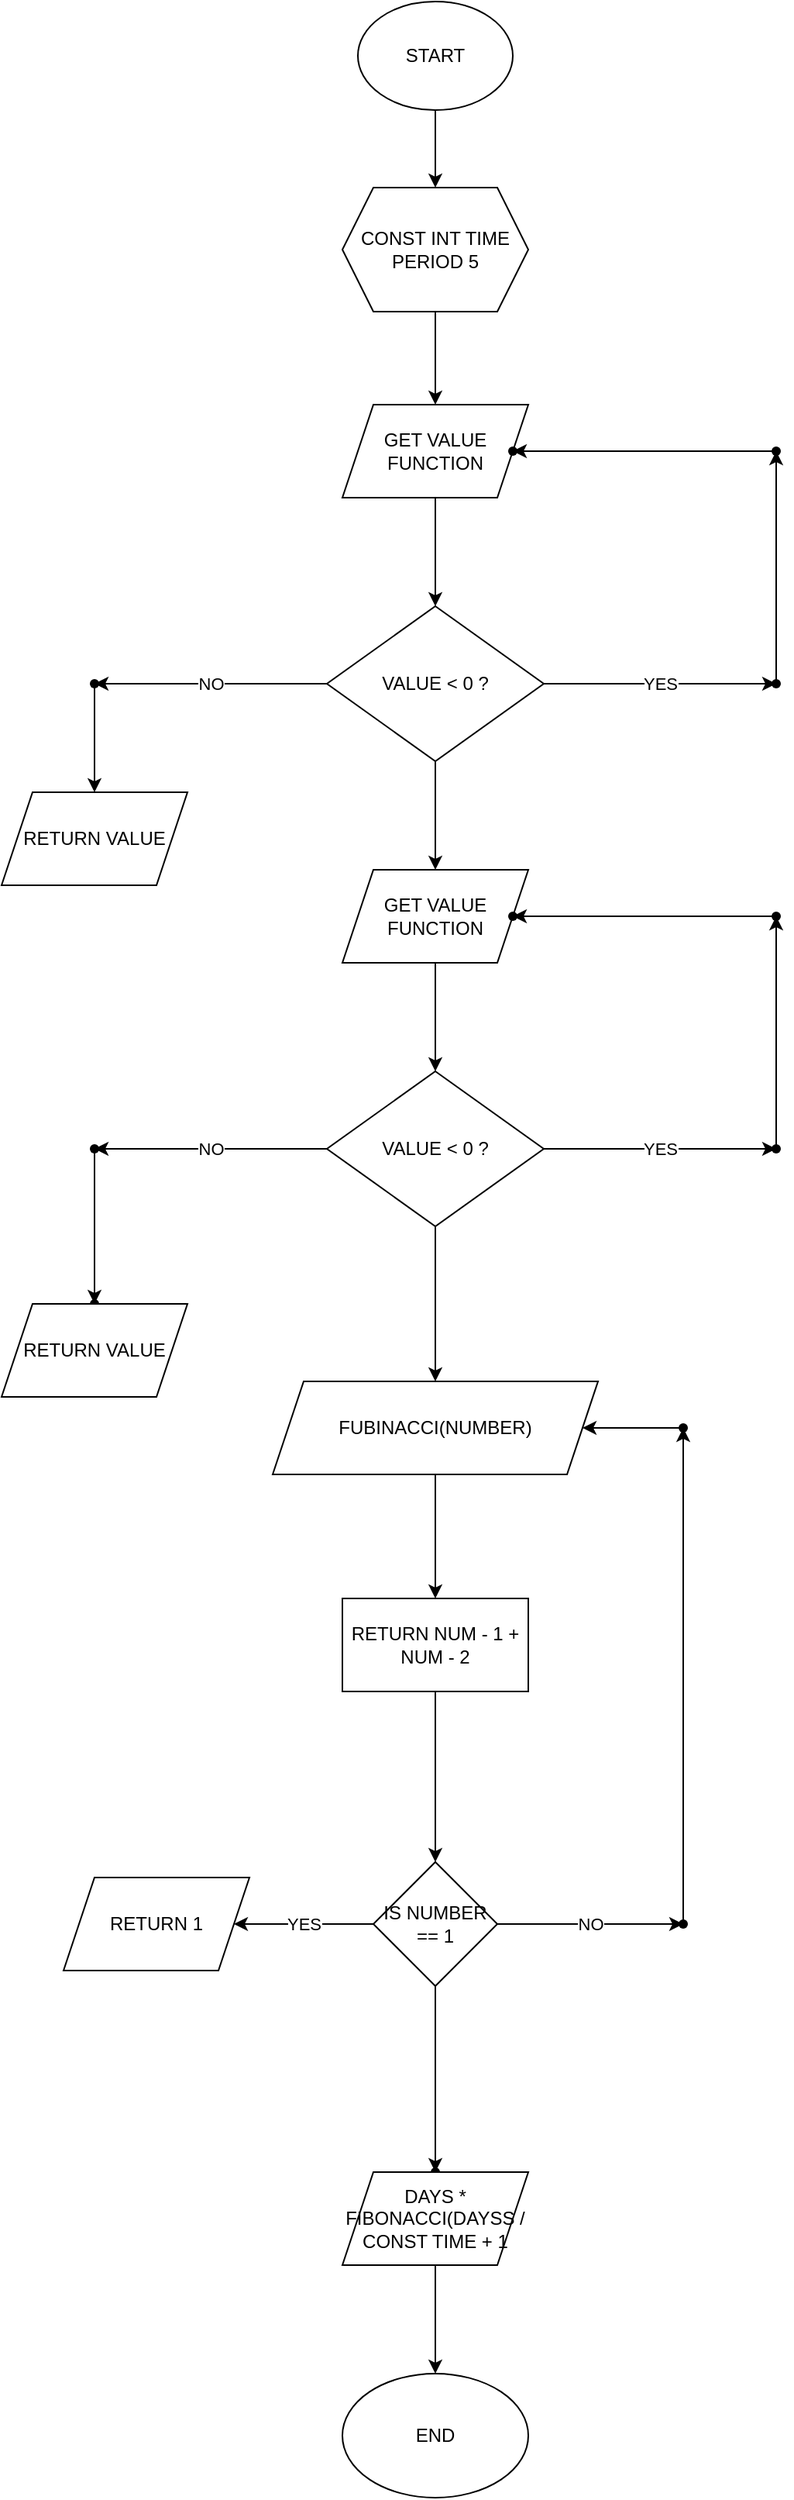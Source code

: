 <mxfile>
    <diagram id="3LU5rxNUIwhBozHLM5X3" name="Page-1">
        <mxGraphModel dx="898" dy="430" grid="1" gridSize="10" guides="1" tooltips="1" connect="1" arrows="1" fold="1" page="1" pageScale="1" pageWidth="2000" pageHeight="2000" math="0" shadow="0">
            <root>
                <mxCell id="0"/>
                <mxCell id="1" parent="0"/>
                <mxCell id="4" value="&lt;br&gt;&lt;br&gt;&lt;br&gt;&lt;br&gt;&lt;br&gt;&lt;br&gt;&lt;br&gt;" style="edgeStyle=none;html=1;" edge="1" parent="1" source="2">
                    <mxGeometry relative="1" as="geometry">
                        <mxPoint x="980" y="250" as="targetPoint"/>
                    </mxGeometry>
                </mxCell>
                <mxCell id="2" value="START" style="ellipse;whiteSpace=wrap;html=1;" vertex="1" parent="1">
                    <mxGeometry x="930" y="130" width="100" height="70" as="geometry"/>
                </mxCell>
                <mxCell id="39" value="" style="edgeStyle=none;html=1;" edge="1" parent="1" source="37" target="42">
                    <mxGeometry relative="1" as="geometry">
                        <mxPoint x="980" y="420" as="targetPoint"/>
                    </mxGeometry>
                </mxCell>
                <mxCell id="37" value="CONST INT TIME&lt;br&gt;PERIOD 5" style="shape=hexagon;perimeter=hexagonPerimeter2;whiteSpace=wrap;html=1;fixedSize=1;" vertex="1" parent="1">
                    <mxGeometry x="920" y="250" width="120" height="80" as="geometry"/>
                </mxCell>
                <mxCell id="44" value="" style="edgeStyle=none;html=1;" edge="1" parent="1" source="42" target="43">
                    <mxGeometry relative="1" as="geometry"/>
                </mxCell>
                <mxCell id="42" value="GET VALUE FUNCTION" style="shape=parallelogram;perimeter=parallelogramPerimeter;whiteSpace=wrap;html=1;fixedSize=1;" vertex="1" parent="1">
                    <mxGeometry x="920" y="390" width="120" height="60" as="geometry"/>
                </mxCell>
                <mxCell id="47" value="NO" style="edgeStyle=none;html=1;" edge="1" parent="1" source="43" target="46">
                    <mxGeometry relative="1" as="geometry"/>
                </mxCell>
                <mxCell id="49" value="YES" style="edgeStyle=none;html=1;" edge="1" parent="1" source="43" target="48">
                    <mxGeometry relative="1" as="geometry"/>
                </mxCell>
                <mxCell id="64" value="" style="edgeStyle=none;html=1;" edge="1" parent="1" source="43" target="56">
                    <mxGeometry relative="1" as="geometry"/>
                </mxCell>
                <mxCell id="43" value="VALUE &amp;lt; 0 ?" style="rhombus;whiteSpace=wrap;html=1;" vertex="1" parent="1">
                    <mxGeometry x="910" y="520" width="140" height="100" as="geometry"/>
                </mxCell>
                <mxCell id="66" value="" style="edgeStyle=none;html=1;" edge="1" parent="1" source="46" target="65">
                    <mxGeometry relative="1" as="geometry"/>
                </mxCell>
                <mxCell id="46" value="" style="shape=waypoint;sketch=0;size=6;pointerEvents=1;points=[];fillColor=default;resizable=0;rotatable=0;perimeter=centerPerimeter;snapToPoint=1;" vertex="1" parent="1">
                    <mxGeometry x="750" y="560" width="20" height="20" as="geometry"/>
                </mxCell>
                <mxCell id="51" value="" style="edgeStyle=none;html=1;" edge="1" parent="1" source="48" target="50">
                    <mxGeometry relative="1" as="geometry"/>
                </mxCell>
                <mxCell id="48" value="" style="shape=waypoint;sketch=0;size=6;pointerEvents=1;points=[];fillColor=default;resizable=0;rotatable=0;perimeter=centerPerimeter;snapToPoint=1;" vertex="1" parent="1">
                    <mxGeometry x="1190" y="560" width="20" height="20" as="geometry"/>
                </mxCell>
                <mxCell id="53" value="" style="edgeStyle=none;html=1;" edge="1" parent="1" source="50" target="52">
                    <mxGeometry relative="1" as="geometry"/>
                </mxCell>
                <mxCell id="50" value="" style="shape=waypoint;sketch=0;size=6;pointerEvents=1;points=[];fillColor=default;resizable=0;rotatable=0;perimeter=centerPerimeter;snapToPoint=1;" vertex="1" parent="1">
                    <mxGeometry x="1190" y="410" width="20" height="20" as="geometry"/>
                </mxCell>
                <mxCell id="52" value="" style="shape=waypoint;sketch=0;size=6;pointerEvents=1;points=[];fillColor=default;resizable=0;rotatable=0;perimeter=centerPerimeter;snapToPoint=1;" vertex="1" parent="1">
                    <mxGeometry x="1020" y="410" width="20" height="20" as="geometry"/>
                </mxCell>
                <mxCell id="55" value="" style="edgeStyle=none;html=1;" edge="1" parent="1" source="56" target="58">
                    <mxGeometry relative="1" as="geometry"/>
                </mxCell>
                <mxCell id="56" value="GET VALUE FUNCTION" style="shape=parallelogram;perimeter=parallelogramPerimeter;whiteSpace=wrap;html=1;fixedSize=1;" vertex="1" parent="1">
                    <mxGeometry x="920" y="690" width="120" height="60" as="geometry"/>
                </mxCell>
                <mxCell id="57" value="YES" style="edgeStyle=none;html=1;" edge="1" parent="1" source="58" target="60">
                    <mxGeometry relative="1" as="geometry"/>
                </mxCell>
                <mxCell id="68" value="NO" style="edgeStyle=none;html=1;" edge="1" parent="1" source="58" target="67">
                    <mxGeometry relative="1" as="geometry"/>
                </mxCell>
                <mxCell id="73" value="" style="edgeStyle=none;html=1;" edge="1" parent="1" source="58" target="72">
                    <mxGeometry relative="1" as="geometry"/>
                </mxCell>
                <mxCell id="58" value="VALUE &amp;lt; 0 ?" style="rhombus;whiteSpace=wrap;html=1;" vertex="1" parent="1">
                    <mxGeometry x="910" y="820" width="140" height="100" as="geometry"/>
                </mxCell>
                <mxCell id="59" value="" style="edgeStyle=none;html=1;" edge="1" parent="1" source="60" target="62">
                    <mxGeometry relative="1" as="geometry"/>
                </mxCell>
                <mxCell id="60" value="" style="shape=waypoint;sketch=0;size=6;pointerEvents=1;points=[];fillColor=default;resizable=0;rotatable=0;perimeter=centerPerimeter;snapToPoint=1;" vertex="1" parent="1">
                    <mxGeometry x="1190" y="860" width="20" height="20" as="geometry"/>
                </mxCell>
                <mxCell id="61" value="" style="edgeStyle=none;html=1;" edge="1" parent="1" source="62" target="63">
                    <mxGeometry relative="1" as="geometry"/>
                </mxCell>
                <mxCell id="62" value="" style="shape=waypoint;sketch=0;size=6;pointerEvents=1;points=[];fillColor=default;resizable=0;rotatable=0;perimeter=centerPerimeter;snapToPoint=1;" vertex="1" parent="1">
                    <mxGeometry x="1190" y="710" width="20" height="20" as="geometry"/>
                </mxCell>
                <mxCell id="63" value="" style="shape=waypoint;sketch=0;size=6;pointerEvents=1;points=[];fillColor=default;resizable=0;rotatable=0;perimeter=centerPerimeter;snapToPoint=1;" vertex="1" parent="1">
                    <mxGeometry x="1020" y="710" width="20" height="20" as="geometry"/>
                </mxCell>
                <mxCell id="65" value="RETURN VALUE" style="shape=parallelogram;perimeter=parallelogramPerimeter;whiteSpace=wrap;html=1;fixedSize=1;sketch=0;" vertex="1" parent="1">
                    <mxGeometry x="700" y="640" width="120" height="60" as="geometry"/>
                </mxCell>
                <mxCell id="70" value="" style="edgeStyle=none;html=1;" edge="1" parent="1" source="67" target="69">
                    <mxGeometry relative="1" as="geometry"/>
                </mxCell>
                <mxCell id="67" value="" style="shape=waypoint;sketch=0;size=6;pointerEvents=1;points=[];fillColor=default;resizable=0;rotatable=0;perimeter=centerPerimeter;snapToPoint=1;" vertex="1" parent="1">
                    <mxGeometry x="750" y="860" width="20" height="20" as="geometry"/>
                </mxCell>
                <mxCell id="69" value="" style="shape=waypoint;sketch=0;size=6;pointerEvents=1;points=[];fillColor=default;resizable=0;rotatable=0;perimeter=centerPerimeter;snapToPoint=1;" vertex="1" parent="1">
                    <mxGeometry x="750" y="960" width="20" height="20" as="geometry"/>
                </mxCell>
                <mxCell id="71" value="RETURN VALUE" style="shape=parallelogram;perimeter=parallelogramPerimeter;whiteSpace=wrap;html=1;fixedSize=1;" vertex="1" parent="1">
                    <mxGeometry x="700" y="970" width="120" height="60" as="geometry"/>
                </mxCell>
                <mxCell id="94" value="" style="edgeStyle=none;html=1;" edge="1" parent="1" source="72" target="93">
                    <mxGeometry relative="1" as="geometry"/>
                </mxCell>
                <mxCell id="72" value="FUBINACCI(NUMBER)" style="shape=parallelogram;perimeter=parallelogramPerimeter;whiteSpace=wrap;html=1;fixedSize=1;" vertex="1" parent="1">
                    <mxGeometry x="875" y="1020" width="210" height="60" as="geometry"/>
                </mxCell>
                <mxCell id="96" value="YES" style="edgeStyle=none;html=1;" edge="1" parent="1" source="79" target="89">
                    <mxGeometry relative="1" as="geometry"/>
                </mxCell>
                <mxCell id="98" value="NO" style="edgeStyle=none;html=1;" edge="1" parent="1" source="79" target="97">
                    <mxGeometry relative="1" as="geometry"/>
                </mxCell>
                <mxCell id="105" value="" style="edgeStyle=none;html=1;" edge="1" parent="1" source="79" target="104">
                    <mxGeometry relative="1" as="geometry"/>
                </mxCell>
                <mxCell id="79" value="IS NUMBER == 1" style="rhombus;whiteSpace=wrap;html=1;" vertex="1" parent="1">
                    <mxGeometry x="940" y="1330" width="80" height="80" as="geometry"/>
                </mxCell>
                <mxCell id="89" value="RETURN 1" style="shape=parallelogram;perimeter=parallelogramPerimeter;whiteSpace=wrap;html=1;fixedSize=1;sketch=0;" vertex="1" parent="1">
                    <mxGeometry x="740" y="1340" width="120" height="60" as="geometry"/>
                </mxCell>
                <mxCell id="95" value="" style="edgeStyle=none;html=1;" edge="1" parent="1" source="93" target="79">
                    <mxGeometry relative="1" as="geometry"/>
                </mxCell>
                <mxCell id="93" value="RETURN NUM - 1 + NUM - 2" style="whiteSpace=wrap;html=1;" vertex="1" parent="1">
                    <mxGeometry x="920" y="1160" width="120" height="60" as="geometry"/>
                </mxCell>
                <mxCell id="101" value="" style="edgeStyle=none;html=1;" edge="1" parent="1" source="97" target="100">
                    <mxGeometry relative="1" as="geometry"/>
                </mxCell>
                <mxCell id="97" value="" style="shape=waypoint;sketch=0;size=6;pointerEvents=1;points=[];fillColor=default;resizable=0;rotatable=0;perimeter=centerPerimeter;snapToPoint=1;" vertex="1" parent="1">
                    <mxGeometry x="1130" y="1360" width="20" height="20" as="geometry"/>
                </mxCell>
                <mxCell id="103" value="" style="edgeStyle=none;html=1;" edge="1" parent="1" source="100" target="72">
                    <mxGeometry relative="1" as="geometry"/>
                </mxCell>
                <mxCell id="100" value="" style="shape=waypoint;sketch=0;size=6;pointerEvents=1;points=[];fillColor=default;resizable=0;rotatable=0;perimeter=centerPerimeter;snapToPoint=1;" vertex="1" parent="1">
                    <mxGeometry x="1130" y="1040" width="20" height="20" as="geometry"/>
                </mxCell>
                <mxCell id="104" value="" style="shape=waypoint;sketch=0;size=6;pointerEvents=1;points=[];fillColor=default;resizable=0;rotatable=0;perimeter=centerPerimeter;snapToPoint=1;" vertex="1" parent="1">
                    <mxGeometry x="970" y="1520" width="20" height="20" as="geometry"/>
                </mxCell>
                <mxCell id="108" value="" style="edgeStyle=none;html=1;" edge="1" parent="1" source="106">
                    <mxGeometry relative="1" as="geometry">
                        <mxPoint x="980" y="1660" as="targetPoint"/>
                    </mxGeometry>
                </mxCell>
                <mxCell id="106" value="DAYS * FIBONACCI(DAYSS / CONST TIME + 1" style="shape=parallelogram;perimeter=parallelogramPerimeter;whiteSpace=wrap;html=1;fixedSize=1;" vertex="1" parent="1">
                    <mxGeometry x="920" y="1530" width="120" height="60" as="geometry"/>
                </mxCell>
                <mxCell id="109" value="END" style="ellipse;whiteSpace=wrap;html=1;" vertex="1" parent="1">
                    <mxGeometry x="920" y="1660" width="120" height="80" as="geometry"/>
                </mxCell>
            </root>
        </mxGraphModel>
    </diagram>
</mxfile>
